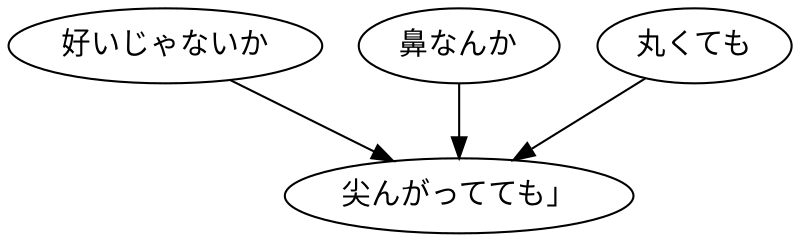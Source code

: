 digraph graph2363 {
	node0 [label="好いじゃないか"];
	node1 [label="鼻なんか"];
	node2 [label="丸くても"];
	node3 [label="尖んがってても」"];
	node0 -> node3;
	node1 -> node3;
	node2 -> node3;
}
